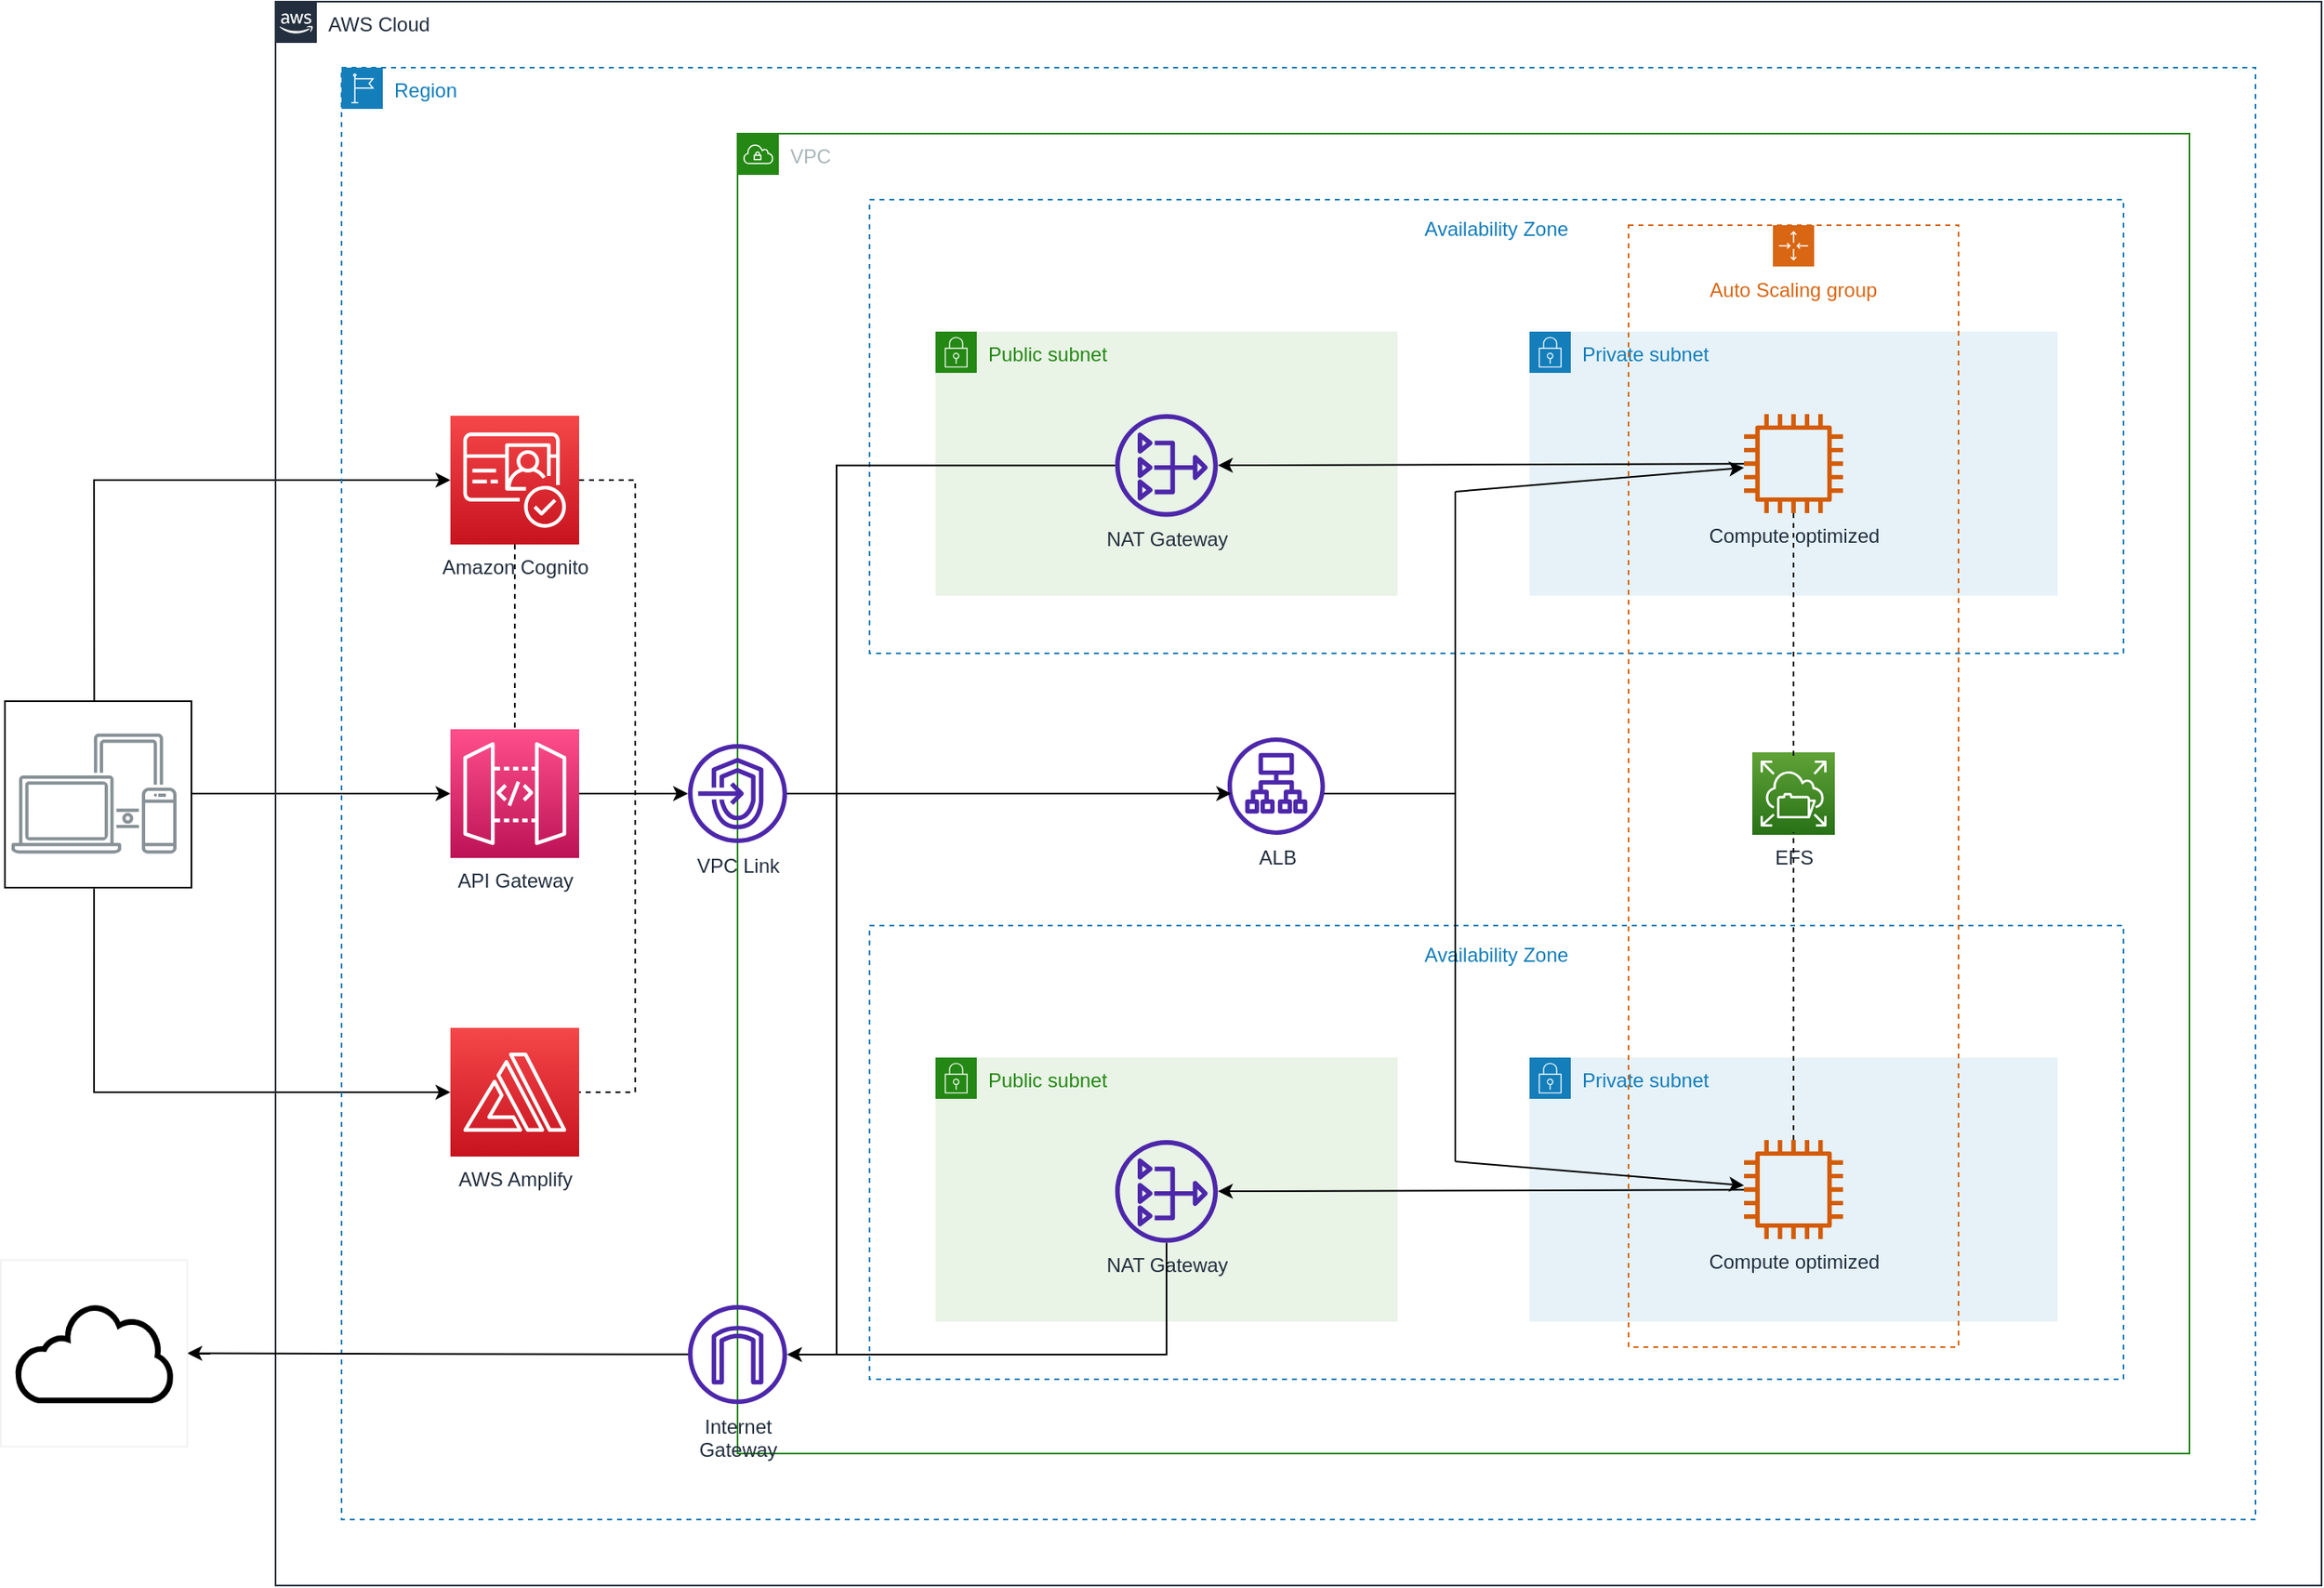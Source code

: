 <mxfile>
    <diagram id="NPx3S8SaIRZFiKmQ9fJm" name="Page-1">
        <mxGraphModel dx="1022" dy="695" grid="0" gridSize="10" guides="1" tooltips="1" connect="1" arrows="1" fold="1" page="1" pageScale="1" pageWidth="1920" pageHeight="1200" background="#ffffff" math="0" shadow="0">
            <root>
                <mxCell id="0"/>
                <mxCell id="1" parent="0"/>
                <mxCell id="64" style="edgeStyle=none;rounded=0;html=1;entryX=0;entryY=0.5;entryDx=0;entryDy=0;entryPerimeter=0;strokeColor=#000000;strokeWidth=1;startFill=1;endArrow=classic;endFill=1;exitX=0.478;exitY=1.005;exitDx=0;exitDy=0;exitPerimeter=0;movable=0;resizable=0;rotatable=0;deletable=0;editable=0;connectable=0;" parent="1" source="76" target="27" edge="1">
                    <mxGeometry relative="1" as="geometry">
                        <mxPoint x="170" y="580" as="sourcePoint"/>
                        <Array as="points">
                            <mxPoint x="170" y="701"/>
                        </Array>
                    </mxGeometry>
                </mxCell>
                <mxCell id="65" style="edgeStyle=none;rounded=0;html=1;entryX=0;entryY=0.5;entryDx=0;entryDy=0;entryPerimeter=0;strokeColor=#000000;strokeWidth=1;startFill=1;endArrow=classic;endFill=1;exitX=0.479;exitY=0;exitDx=0;exitDy=0;exitPerimeter=0;movable=0;resizable=0;rotatable=0;deletable=0;editable=0;connectable=0;" parent="1" source="76" target="26" edge="1">
                    <mxGeometry relative="1" as="geometry">
                        <mxPoint x="170" y="470" as="sourcePoint"/>
                        <Array as="points">
                            <mxPoint x="170" y="330"/>
                        </Array>
                    </mxGeometry>
                </mxCell>
                <mxCell id="66" value="" style="edgeStyle=none;rounded=0;html=1;strokeColor=#000000;strokeWidth=1;startFill=1;endArrow=classic;endFill=1;entryX=0;entryY=0.5;entryDx=0;entryDy=0;entryPerimeter=0;exitX=1.001;exitY=0.496;exitDx=0;exitDy=0;exitPerimeter=0;movable=0;resizable=0;rotatable=0;deletable=0;editable=0;connectable=0;" parent="1" source="76" target="28" edge="1">
                    <mxGeometry relative="1" as="geometry">
                        <mxPoint x="230" y="520" as="sourcePoint"/>
                    </mxGeometry>
                </mxCell>
                <mxCell id="2" value="&lt;br&gt;" style="sketch=0;outlineConnect=0;gradientColor=none;fontColor=#545B64;strokeColor=none;fillColor=#879196;dashed=0;verticalLabelPosition=bottom;verticalAlign=top;align=center;html=1;fontSize=12;fontStyle=0;aspect=fixed;shape=mxgraph.aws4.illustration_devices;pointerEvents=1;movable=0;resizable=0;rotatable=0;deletable=0;editable=0;connectable=0;" parent="1" vertex="1">
                    <mxGeometry x="120" y="483.5" width="100" height="73" as="geometry"/>
                </mxCell>
                <mxCell id="3" value="AWS Cloud" style="points=[[0,0],[0.25,0],[0.5,0],[0.75,0],[1,0],[1,0.25],[1,0.5],[1,0.75],[1,1],[0.75,1],[0.5,1],[0.25,1],[0,1],[0,0.75],[0,0.5],[0,0.25]];outlineConnect=0;gradientColor=none;html=1;whiteSpace=wrap;fontSize=12;fontStyle=0;container=1;pointerEvents=0;collapsible=0;recursiveResize=0;shape=mxgraph.aws4.group;grIcon=mxgraph.aws4.group_aws_cloud_alt;strokeColor=#232F3E;fillColor=none;verticalAlign=top;align=left;spacingLeft=30;fontColor=#232F3E;dashed=0;movable=0;resizable=0;rotatable=0;deletable=0;editable=0;connectable=0;" parent="1" vertex="1">
                    <mxGeometry x="280" y="40" width="1240" height="960" as="geometry"/>
                </mxCell>
                <mxCell id="4" value="Region" style="points=[[0,0],[0.25,0],[0.5,0],[0.75,0],[1,0],[1,0.25],[1,0.5],[1,0.75],[1,1],[0.75,1],[0.5,1],[0.25,1],[0,1],[0,0.75],[0,0.5],[0,0.25]];outlineConnect=0;gradientColor=none;html=1;whiteSpace=wrap;fontSize=12;fontStyle=0;container=1;pointerEvents=0;collapsible=0;recursiveResize=0;shape=mxgraph.aws4.group;grIcon=mxgraph.aws4.group_region;strokeColor=#147EBA;fillColor=none;verticalAlign=top;align=left;spacingLeft=30;fontColor=#147EBA;dashed=1;movable=0;resizable=0;rotatable=0;deletable=0;editable=0;connectable=0;" parent="3" vertex="1">
                    <mxGeometry x="40" y="40" width="1160" height="880" as="geometry"/>
                </mxCell>
                <mxCell id="5" value="VPC" style="points=[[0,0],[0.25,0],[0.5,0],[0.75,0],[1,0],[1,0.25],[1,0.5],[1,0.75],[1,1],[0.75,1],[0.5,1],[0.25,1],[0,1],[0,0.75],[0,0.5],[0,0.25]];outlineConnect=0;gradientColor=none;html=1;whiteSpace=wrap;fontSize=12;fontStyle=0;container=1;pointerEvents=0;collapsible=0;recursiveResize=0;shape=mxgraph.aws4.group;grIcon=mxgraph.aws4.group_vpc;strokeColor=#248814;fillColor=none;verticalAlign=top;align=left;spacingLeft=30;fontColor=#AAB7B8;dashed=0;movable=0;resizable=0;rotatable=0;deletable=0;editable=0;connectable=0;" parent="4" vertex="1">
                    <mxGeometry x="240" y="40" width="880" height="800" as="geometry"/>
                </mxCell>
                <mxCell id="38" value="&lt;font style=&quot;font-size: 12px;&quot;&gt;Availability Zone&lt;/font&gt;" style="fillColor=none;strokeColor=#147EBA;dashed=1;verticalAlign=top;fontStyle=0;fontColor=#147EBA;whiteSpace=wrap;html=1;fontSize=16;movable=0;resizable=0;rotatable=0;deletable=0;editable=0;connectable=0;" parent="5" vertex="1">
                    <mxGeometry x="80" y="480" width="760" height="275" as="geometry"/>
                </mxCell>
                <mxCell id="6" value="Private subnet" style="points=[[0,0],[0.25,0],[0.5,0],[0.75,0],[1,0],[1,0.25],[1,0.5],[1,0.75],[1,1],[0.75,1],[0.5,1],[0.25,1],[0,1],[0,0.75],[0,0.5],[0,0.25]];outlineConnect=0;gradientColor=none;html=1;whiteSpace=wrap;fontSize=12;fontStyle=0;container=1;pointerEvents=0;collapsible=0;recursiveResize=0;shape=mxgraph.aws4.group;grIcon=mxgraph.aws4.group_security_group;grStroke=0;strokeColor=#147EBA;fillColor=#E6F2F8;verticalAlign=top;align=left;spacingLeft=30;fontColor=#147EBA;dashed=0;movable=0;resizable=0;rotatable=0;deletable=0;editable=0;connectable=0;" parent="5" vertex="1">
                    <mxGeometry x="480" y="560" width="320" height="160" as="geometry"/>
                </mxCell>
                <mxCell id="14" value="Compute optimized" style="sketch=0;outlineConnect=0;fontColor=#232F3E;gradientColor=none;fillColor=#D45B07;strokeColor=none;dashed=0;verticalLabelPosition=bottom;verticalAlign=top;align=center;html=1;fontSize=12;fontStyle=0;aspect=fixed;pointerEvents=1;shape=mxgraph.aws4.instance2;movable=0;resizable=0;rotatable=0;deletable=0;editable=0;connectable=0;" parent="6" vertex="1">
                    <mxGeometry x="130" y="50" width="60" height="60" as="geometry"/>
                </mxCell>
                <mxCell id="61" style="rounded=0;html=1;strokeColor=#000000;strokeWidth=1;endArrow=none;endFill=0;movable=0;resizable=0;rotatable=0;deletable=0;editable=0;connectable=0;" parent="5" edge="1">
                    <mxGeometry relative="1" as="geometry">
                        <mxPoint x="355" y="400" as="sourcePoint"/>
                        <mxPoint x="435" y="400" as="targetPoint"/>
                    </mxGeometry>
                </mxCell>
                <mxCell id="23" value="ALB" style="sketch=0;outlineConnect=0;fontColor=#232F3E;gradientColor=none;fillColor=#4D27AA;strokeColor=none;dashed=0;verticalLabelPosition=bottom;verticalAlign=top;align=center;html=1;fontSize=12;fontStyle=0;aspect=fixed;pointerEvents=1;shape=mxgraph.aws4.application_load_balancer;movable=0;resizable=0;rotatable=0;deletable=0;editable=0;connectable=0;" parent="5" vertex="1">
                    <mxGeometry x="297" y="366" width="59" height="59" as="geometry"/>
                </mxCell>
                <mxCell id="11" value="EFS" style="sketch=0;points=[[0,0,0],[0.25,0,0],[0.5,0,0],[0.75,0,0],[1,0,0],[0,1,0],[0.25,1,0],[0.5,1,0],[0.75,1,0],[1,1,0],[0,0.25,0],[0,0.5,0],[0,0.75,0],[1,0.25,0],[1,0.5,0],[1,0.75,0]];outlineConnect=0;fontColor=#232F3E;gradientColor=#60A337;gradientDirection=north;fillColor=#277116;strokeColor=#ffffff;dashed=0;verticalLabelPosition=bottom;verticalAlign=top;align=center;html=1;fontSize=12;fontStyle=0;aspect=fixed;shape=mxgraph.aws4.resourceIcon;resIcon=mxgraph.aws4.elastic_file_system;movable=0;resizable=0;rotatable=0;deletable=0;editable=0;connectable=0;" parent="5" vertex="1">
                    <mxGeometry x="615" y="375" width="50" height="50" as="geometry"/>
                </mxCell>
                <mxCell id="35" value="&lt;font style=&quot;font-size: 12px;&quot;&gt;Availability Zone&lt;/font&gt;" style="fillColor=none;strokeColor=#147EBA;dashed=1;verticalAlign=top;fontStyle=0;fontColor=#147EBA;whiteSpace=wrap;html=1;fontSize=16;movable=0;resizable=0;rotatable=0;deletable=0;editable=0;connectable=0;" parent="5" vertex="1">
                    <mxGeometry x="80" y="40" width="760" height="275" as="geometry"/>
                </mxCell>
                <mxCell id="21" value="Public subnet" style="points=[[0,0],[0.25,0],[0.5,0],[0.75,0],[1,0],[1,0.25],[1,0.5],[1,0.75],[1,1],[0.75,1],[0.5,1],[0.25,1],[0,1],[0,0.75],[0,0.5],[0,0.25]];outlineConnect=0;gradientColor=none;html=1;whiteSpace=wrap;fontSize=12;fontStyle=0;container=1;pointerEvents=0;collapsible=0;recursiveResize=0;shape=mxgraph.aws4.group;grIcon=mxgraph.aws4.group_security_group;grStroke=0;strokeColor=#248814;fillColor=#E9F3E6;verticalAlign=top;align=left;spacingLeft=30;fontColor=#248814;dashed=0;movable=0;resizable=0;rotatable=0;deletable=0;editable=0;connectable=0;" parent="5" vertex="1">
                    <mxGeometry x="120" y="560" width="280" height="160" as="geometry"/>
                </mxCell>
                <mxCell id="22" value="NAT Gateway" style="sketch=0;outlineConnect=0;fontColor=#232F3E;gradientColor=none;fillColor=#4D27AA;strokeColor=none;dashed=0;verticalLabelPosition=bottom;verticalAlign=top;align=center;html=1;fontSize=12;fontStyle=0;aspect=fixed;pointerEvents=1;shape=mxgraph.aws4.nat_gateway;movable=0;resizable=0;rotatable=0;deletable=0;editable=0;connectable=0;" parent="21" vertex="1">
                    <mxGeometry x="108.87" y="50" width="62.25" height="62.25" as="geometry"/>
                </mxCell>
                <mxCell id="43" value="Private subnet" style="points=[[0,0],[0.25,0],[0.5,0],[0.75,0],[1,0],[1,0.25],[1,0.5],[1,0.75],[1,1],[0.75,1],[0.5,1],[0.25,1],[0,1],[0,0.75],[0,0.5],[0,0.25]];outlineConnect=0;gradientColor=none;html=1;whiteSpace=wrap;fontSize=12;fontStyle=0;container=1;pointerEvents=0;collapsible=0;recursiveResize=0;shape=mxgraph.aws4.group;grIcon=mxgraph.aws4.group_security_group;grStroke=0;strokeColor=#147EBA;fillColor=#E6F2F8;verticalAlign=top;align=left;spacingLeft=30;fontColor=#147EBA;dashed=0;movable=0;resizable=0;rotatable=0;deletable=0;editable=0;connectable=0;" parent="5" vertex="1">
                    <mxGeometry x="480" y="120" width="320" height="160" as="geometry"/>
                </mxCell>
                <mxCell id="44" value="Compute optimized" style="sketch=0;outlineConnect=0;fontColor=#232F3E;gradientColor=none;fillColor=#D45B07;strokeColor=none;dashed=0;verticalLabelPosition=bottom;verticalAlign=top;align=center;html=1;fontSize=12;fontStyle=0;aspect=fixed;pointerEvents=1;shape=mxgraph.aws4.instance2;movable=0;resizable=0;rotatable=0;deletable=0;editable=0;connectable=0;" parent="43" vertex="1">
                    <mxGeometry x="130" y="50" width="60" height="60" as="geometry"/>
                </mxCell>
                <mxCell id="45" value="Public subnet" style="points=[[0,0],[0.25,0],[0.5,0],[0.75,0],[1,0],[1,0.25],[1,0.5],[1,0.75],[1,1],[0.75,1],[0.5,1],[0.25,1],[0,1],[0,0.75],[0,0.5],[0,0.25]];outlineConnect=0;gradientColor=none;html=1;whiteSpace=wrap;fontSize=12;fontStyle=0;container=1;pointerEvents=0;collapsible=0;recursiveResize=0;shape=mxgraph.aws4.group;grIcon=mxgraph.aws4.group_security_group;grStroke=0;strokeColor=#248814;fillColor=#E9F3E6;verticalAlign=top;align=left;spacingLeft=30;fontColor=#248814;dashed=0;movable=0;resizable=0;rotatable=0;deletable=0;editable=0;connectable=0;" parent="5" vertex="1">
                    <mxGeometry x="120" y="120" width="280" height="160" as="geometry"/>
                </mxCell>
                <mxCell id="46" value="NAT Gateway" style="sketch=0;outlineConnect=0;fontColor=#232F3E;gradientColor=none;fillColor=#4D27AA;strokeColor=none;dashed=0;verticalLabelPosition=bottom;verticalAlign=top;align=center;html=1;fontSize=12;fontStyle=0;aspect=fixed;pointerEvents=1;shape=mxgraph.aws4.nat_gateway;movable=0;resizable=0;rotatable=0;deletable=0;editable=0;connectable=0;" parent="45" vertex="1">
                    <mxGeometry x="108.87" y="50" width="62.25" height="62.25" as="geometry"/>
                </mxCell>
                <mxCell id="51" value="Auto Scaling group" style="points=[[0,0],[0.25,0],[0.5,0],[0.75,0],[1,0],[1,0.25],[1,0.5],[1,0.75],[1,1],[0.75,1],[0.5,1],[0.25,1],[0,1],[0,0.75],[0,0.5],[0,0.25]];outlineConnect=0;gradientColor=none;html=1;whiteSpace=wrap;fontSize=12;fontStyle=0;container=1;pointerEvents=0;collapsible=0;recursiveResize=0;shape=mxgraph.aws4.groupCenter;grIcon=mxgraph.aws4.group_auto_scaling_group;grStroke=1;strokeColor=#D86613;fillColor=none;verticalAlign=top;align=center;fontColor=#D86613;dashed=1;spacingTop=25;rotation=0;movable=0;resizable=0;rotatable=0;deletable=0;editable=0;connectable=0;" parent="5" vertex="1">
                    <mxGeometry x="540" y="55.5" width="200" height="680" as="geometry"/>
                </mxCell>
                <mxCell id="68" style="edgeStyle=none;rounded=0;html=1;strokeColor=#000000;strokeWidth=1;startFill=1;endArrow=classic;endFill=1;movable=0;resizable=0;rotatable=0;deletable=0;editable=0;connectable=0;" parent="5" source="44" target="46" edge="1">
                    <mxGeometry relative="1" as="geometry"/>
                </mxCell>
                <mxCell id="69" style="edgeStyle=none;rounded=0;html=1;strokeColor=#000000;strokeWidth=1;startFill=1;endArrow=classic;endFill=1;movable=0;resizable=0;rotatable=0;deletable=0;editable=0;connectable=0;" parent="5" source="14" target="22" edge="1">
                    <mxGeometry relative="1" as="geometry"/>
                </mxCell>
                <mxCell id="74" value="" style="edgeStyle=none;orthogonalLoop=1;jettySize=auto;html=1;rounded=0;strokeColor=#000000;strokeWidth=1;startArrow=none;startFill=0;endArrow=classic;endFill=1;movable=0;resizable=0;rotatable=0;deletable=0;editable=0;connectable=0;" parent="5" target="44" edge="1">
                    <mxGeometry width="80" relative="1" as="geometry">
                        <mxPoint x="435.002" y="217.004" as="sourcePoint"/>
                        <mxPoint x="515.002" y="217.004" as="targetPoint"/>
                        <Array as="points"/>
                    </mxGeometry>
                </mxCell>
                <mxCell id="75" value="" style="edgeStyle=none;orthogonalLoop=1;jettySize=auto;html=1;rounded=0;strokeColor=#000000;strokeWidth=1;startArrow=none;startFill=0;endArrow=classic;endFill=1;movable=0;resizable=0;rotatable=0;deletable=0;editable=0;connectable=0;" parent="5" target="14" edge="1">
                    <mxGeometry width="80" relative="1" as="geometry">
                        <mxPoint x="435.002" y="623.002" as="sourcePoint"/>
                        <mxPoint x="515.002" y="623.002" as="targetPoint"/>
                        <Array as="points"/>
                    </mxGeometry>
                </mxCell>
                <mxCell id="24" value="Internet&lt;br&gt;Gateway" style="sketch=0;outlineConnect=0;fontColor=#232F3E;gradientColor=none;fillColor=#4D27AA;strokeColor=none;dashed=0;verticalLabelPosition=bottom;verticalAlign=top;align=center;html=1;fontSize=12;fontStyle=0;aspect=fixed;pointerEvents=1;shape=mxgraph.aws4.internet_gateway;movable=1;resizable=1;rotatable=1;deletable=1;editable=1;connectable=1;" parent="5" vertex="1">
                    <mxGeometry x="-30" y="710" width="60" height="60" as="geometry"/>
                </mxCell>
                <mxCell id="70" style="edgeStyle=none;rounded=0;html=1;strokeColor=#000000;strokeWidth=1;startFill=1;endArrow=classic;endFill=1;movable=0;resizable=0;rotatable=0;deletable=0;editable=0;connectable=0;" parent="5" source="22" target="24" edge="1">
                    <mxGeometry relative="1" as="geometry">
                        <Array as="points">
                            <mxPoint x="260" y="740"/>
                            <mxPoint x="60" y="740"/>
                        </Array>
                    </mxGeometry>
                </mxCell>
                <mxCell id="55" style="edgeStyle=none;html=1;strokeColor=#000000;strokeWidth=1;endArrow=classic;endFill=1;movable=0;resizable=0;rotatable=0;deletable=0;editable=0;connectable=0;" parent="4" source="28" target="16" edge="1">
                    <mxGeometry relative="1" as="geometry"/>
                </mxCell>
                <mxCell id="28" value="API Gateway" style="sketch=0;points=[[0,0,0],[0.25,0,0],[0.5,0,0],[0.75,0,0],[1,0,0],[0,1,0],[0.25,1,0],[0.5,1,0],[0.75,1,0],[1,1,0],[0,0.25,0],[0,0.5,0],[0,0.75,0],[1,0.25,0],[1,0.5,0],[1,0.75,0]];outlineConnect=0;fontColor=#232F3E;gradientColor=#FF4F8B;gradientDirection=north;fillColor=#BC1356;strokeColor=#ffffff;dashed=0;verticalLabelPosition=bottom;verticalAlign=top;align=center;html=1;fontSize=12;fontStyle=0;aspect=fixed;shape=mxgraph.aws4.resourceIcon;resIcon=mxgraph.aws4.api_gateway;movable=0;resizable=0;rotatable=0;deletable=0;editable=0;connectable=0;" parent="4" vertex="1">
                    <mxGeometry x="66" y="401" width="78" height="78" as="geometry"/>
                </mxCell>
                <mxCell id="27" value="AWS Amplify" style="sketch=0;points=[[0,0,0],[0.25,0,0],[0.5,0,0],[0.75,0,0],[1,0,0],[0,1,0],[0.25,1,0],[0.5,1,0],[0.75,1,0],[1,1,0],[0,0.25,0],[0,0.5,0],[0,0.75,0],[1,0.25,0],[1,0.5,0],[1,0.75,0]];outlineConnect=0;fontColor=#232F3E;gradientColor=#F54749;gradientDirection=north;fillColor=#C7131F;strokeColor=#ffffff;dashed=0;verticalLabelPosition=bottom;verticalAlign=top;align=center;html=1;fontSize=12;fontStyle=0;aspect=fixed;shape=mxgraph.aws4.resourceIcon;resIcon=mxgraph.aws4.amplify;movable=0;resizable=0;rotatable=0;deletable=0;editable=0;connectable=0;" parent="4" vertex="1">
                    <mxGeometry x="66" y="582" width="78" height="78" as="geometry"/>
                </mxCell>
                <mxCell id="57" style="edgeStyle=none;html=1;entryX=1;entryY=0.5;entryDx=0;entryDy=0;entryPerimeter=0;strokeColor=#000000;strokeWidth=1;endArrow=none;endFill=0;exitX=1;exitY=0.5;exitDx=0;exitDy=0;exitPerimeter=0;rounded=0;dashed=1;movable=0;resizable=0;rotatable=0;deletable=0;editable=0;connectable=0;" parent="4" source="26" target="27" edge="1">
                    <mxGeometry relative="1" as="geometry">
                        <Array as="points">
                            <mxPoint x="178" y="250"/>
                            <mxPoint x="178" y="621"/>
                        </Array>
                    </mxGeometry>
                </mxCell>
                <mxCell id="67" style="edgeStyle=none;rounded=0;html=1;strokeColor=#000000;strokeWidth=1;startFill=1;endArrow=none;endFill=0;dashed=1;movable=0;resizable=0;rotatable=0;deletable=0;editable=0;connectable=0;" parent="4" source="26" target="28" edge="1">
                    <mxGeometry relative="1" as="geometry"/>
                </mxCell>
                <mxCell id="26" value="Amazon Cognito" style="sketch=0;points=[[0,0,0],[0.25,0,0],[0.5,0,0],[0.75,0,0],[1,0,0],[0,1,0],[0.25,1,0],[0.5,1,0],[0.75,1,0],[1,1,0],[0,0.25,0],[0,0.5,0],[0,0.75,0],[1,0.25,0],[1,0.5,0],[1,0.75,0]];outlineConnect=0;fontColor=#232F3E;gradientColor=#F54749;gradientDirection=north;fillColor=#C7131F;strokeColor=#ffffff;dashed=0;verticalLabelPosition=bottom;verticalAlign=top;align=center;html=1;fontSize=12;fontStyle=0;aspect=fixed;shape=mxgraph.aws4.resourceIcon;resIcon=mxgraph.aws4.cognito;movable=0;resizable=0;rotatable=0;deletable=0;editable=0;connectable=0;" parent="4" vertex="1">
                    <mxGeometry x="66" y="211" width="78" height="78" as="geometry"/>
                </mxCell>
                <mxCell id="16" value="VPC Link" style="sketch=0;outlineConnect=0;fontColor=#232F3E;gradientColor=none;fillColor=#4D27AA;strokeColor=none;dashed=0;verticalLabelPosition=bottom;verticalAlign=top;align=center;html=1;fontSize=12;fontStyle=0;aspect=fixed;pointerEvents=1;shape=mxgraph.aws4.endpoints;movable=0;resizable=0;rotatable=0;deletable=0;editable=0;connectable=0;" parent="4" vertex="1">
                    <mxGeometry x="210" y="410" width="60" height="60" as="geometry"/>
                </mxCell>
                <mxCell id="71" style="edgeStyle=orthogonalEdgeStyle;rounded=0;html=1;strokeColor=#000000;strokeWidth=1;startFill=0;endArrow=none;endFill=0;startArrow=none;movable=0;resizable=0;rotatable=0;deletable=0;editable=0;connectable=0;" parent="4" source="46" edge="1">
                    <mxGeometry relative="1" as="geometry">
                        <mxPoint x="300" y="780" as="targetPoint"/>
                        <Array as="points">
                            <mxPoint x="300" y="241"/>
                            <mxPoint x="300" y="680"/>
                        </Array>
                    </mxGeometry>
                </mxCell>
                <mxCell id="48" style="edgeStyle=none;html=1;dashed=1;endArrow=none;endFill=0;strokeColor=#000000;movable=0;resizable=0;rotatable=0;deletable=0;editable=0;connectable=0;" parent="1" source="44" edge="1">
                    <mxGeometry relative="1" as="geometry">
                        <mxPoint x="1200" y="500.024" as="targetPoint"/>
                    </mxGeometry>
                </mxCell>
                <mxCell id="49" style="edgeStyle=none;html=1;dashed=1;endArrow=none;endFill=0;movable=0;resizable=0;rotatable=0;deletable=0;editable=0;connectable=0;" parent="1" source="14" edge="1">
                    <mxGeometry relative="1" as="geometry">
                        <mxPoint x="1200" y="543.524" as="targetPoint"/>
                    </mxGeometry>
                </mxCell>
                <mxCell id="50" style="edgeStyle=none;html=1;dashed=1;endArrow=none;endFill=0;strokeWidth=1;strokeColor=#000000;movable=0;resizable=0;rotatable=0;deletable=0;editable=0;connectable=0;" parent="1" source="14" edge="1">
                    <mxGeometry relative="1" as="geometry">
                        <mxPoint x="1200" y="557.023" as="targetPoint"/>
                    </mxGeometry>
                </mxCell>
                <mxCell id="58" style="edgeStyle=none;rounded=0;html=1;strokeColor=#000000;strokeWidth=1;endArrow=classic;endFill=1;movable=0;resizable=0;rotatable=0;deletable=0;editable=0;connectable=0;" parent="1" source="16" edge="1">
                    <mxGeometry relative="1" as="geometry">
                        <mxPoint x="859.185" y="520" as="targetPoint"/>
                    </mxGeometry>
                </mxCell>
                <mxCell id="73" value="" style="edgeStyle=none;orthogonalLoop=1;jettySize=auto;html=1;rounded=0;strokeColor=#000000;strokeWidth=1;startArrow=none;startFill=0;endArrow=none;endFill=0;movable=0;resizable=0;rotatable=0;deletable=0;editable=0;connectable=0;" parent="1" edge="1">
                    <mxGeometry width="80" relative="1" as="geometry">
                        <mxPoint x="995" y="337" as="sourcePoint"/>
                        <mxPoint x="995" y="743" as="targetPoint"/>
                        <Array as="points"/>
                    </mxGeometry>
                </mxCell>
                <mxCell id="76" value="" style="whiteSpace=wrap;html=1;aspect=fixed;fillColor=none;movable=0;resizable=0;rotatable=0;deletable=0;editable=0;connectable=0;" parent="1" vertex="1">
                    <mxGeometry x="116" y="464" width="113" height="113" as="geometry"/>
                </mxCell>
                <mxCell id="80" value="" style="aspect=fixed;pointerEvents=1;shadow=0;html=1;labelPosition=center;verticalLabelPosition=bottom;verticalAlign=top;align=center;shape=mxgraph.mscae.enterprise.internet_hollow;strokeWidth=2;perimeterSpacing=6;fillColor=default;gradientColor=default;strokeColor=#000000;" vertex="1" parent="1">
                    <mxGeometry x="122.82" y="830" width="94.36" height="58.5" as="geometry"/>
                </mxCell>
                <mxCell id="81" style="edgeStyle=none;html=1;entryX=1;entryY=0.5;entryDx=0;entryDy=0;strokeColor=#000000;" edge="1" parent="1" source="24" target="82">
                    <mxGeometry relative="1" as="geometry"/>
                </mxCell>
                <mxCell id="82" value="" style="whiteSpace=wrap;html=1;aspect=fixed;fillColor=none;movable=1;resizable=1;rotatable=1;deletable=1;editable=1;connectable=1;strokeColor=#f2f2f2;" vertex="1" parent="1">
                    <mxGeometry x="113.5" y="802.75" width="113" height="113" as="geometry"/>
                </mxCell>
            </root>
        </mxGraphModel>
    </diagram>
</mxfile>